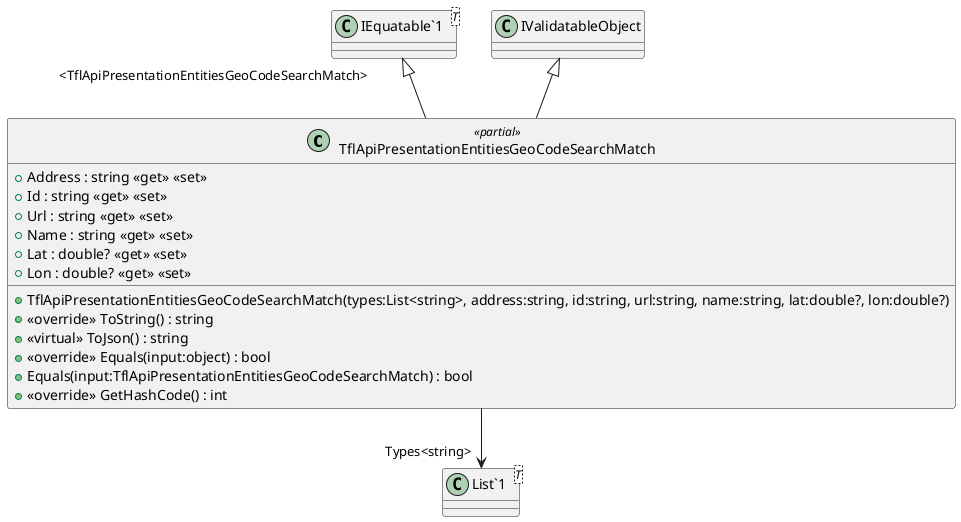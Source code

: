 @startuml
class TflApiPresentationEntitiesGeoCodeSearchMatch <<partial>> {
    + TflApiPresentationEntitiesGeoCodeSearchMatch(types:List<string>, address:string, id:string, url:string, name:string, lat:double?, lon:double?)
    + Address : string <<get>> <<set>>
    + Id : string <<get>> <<set>>
    + Url : string <<get>> <<set>>
    + Name : string <<get>> <<set>>
    + Lat : double? <<get>> <<set>>
    + Lon : double? <<get>> <<set>>
    + <<override>> ToString() : string
    + <<virtual>> ToJson() : string
    + <<override>> Equals(input:object) : bool
    + Equals(input:TflApiPresentationEntitiesGeoCodeSearchMatch) : bool
    + <<override>> GetHashCode() : int
}
class "IEquatable`1"<T> {
}
class "List`1"<T> {
}
"IEquatable`1" "<TflApiPresentationEntitiesGeoCodeSearchMatch>" <|-- TflApiPresentationEntitiesGeoCodeSearchMatch
IValidatableObject <|-- TflApiPresentationEntitiesGeoCodeSearchMatch
TflApiPresentationEntitiesGeoCodeSearchMatch --> "Types<string>" "List`1"
@enduml
